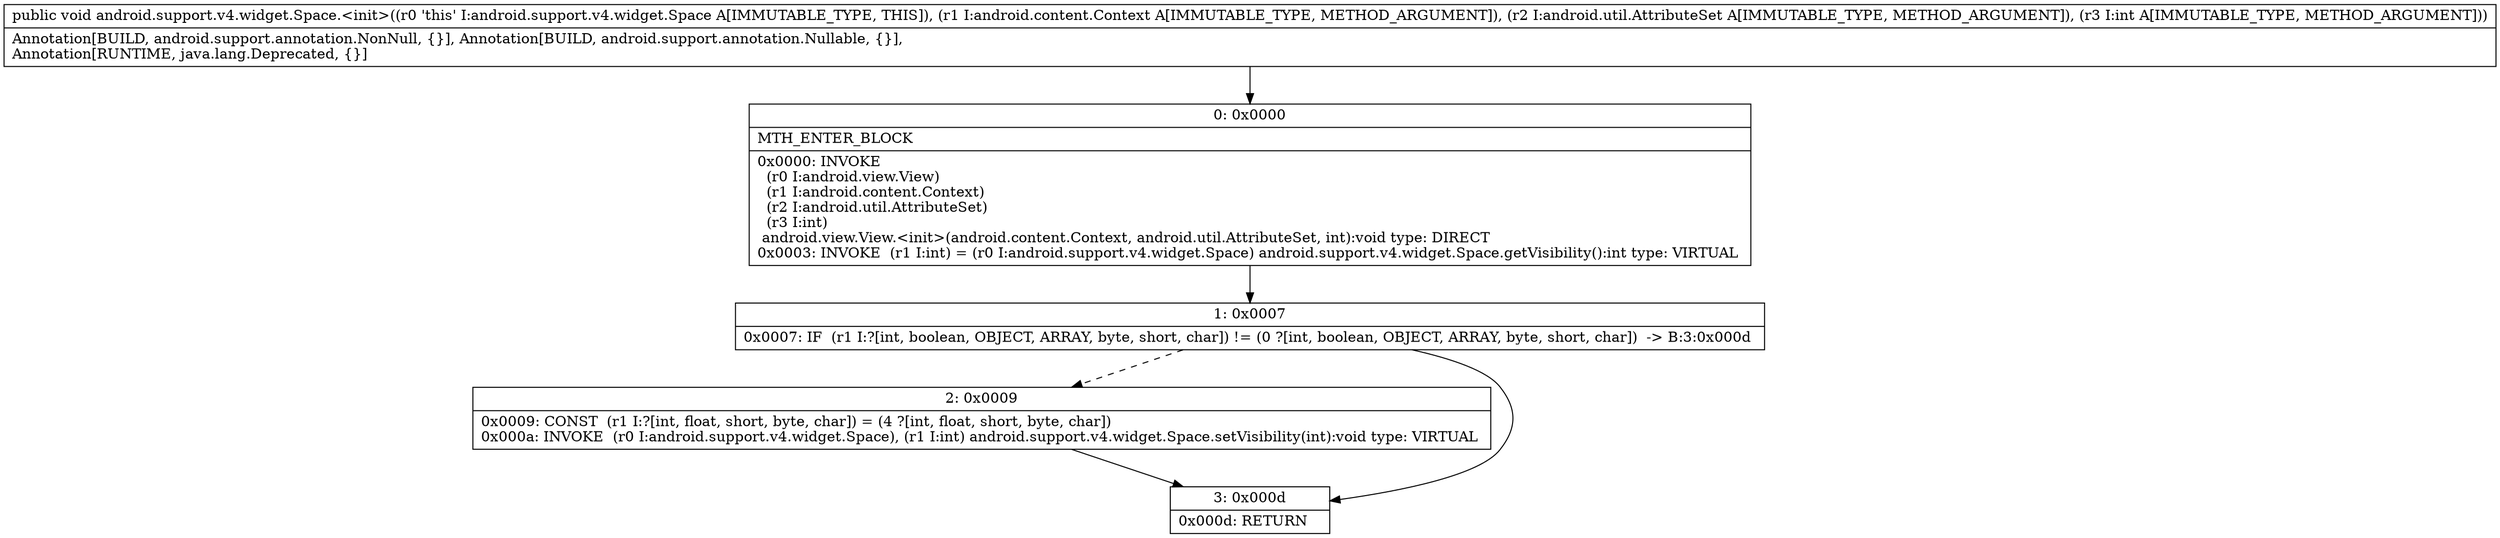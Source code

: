 digraph "CFG forandroid.support.v4.widget.Space.\<init\>(Landroid\/content\/Context;Landroid\/util\/AttributeSet;I)V" {
Node_0 [shape=record,label="{0\:\ 0x0000|MTH_ENTER_BLOCK\l|0x0000: INVOKE  \l  (r0 I:android.view.View)\l  (r1 I:android.content.Context)\l  (r2 I:android.util.AttributeSet)\l  (r3 I:int)\l android.view.View.\<init\>(android.content.Context, android.util.AttributeSet, int):void type: DIRECT \l0x0003: INVOKE  (r1 I:int) = (r0 I:android.support.v4.widget.Space) android.support.v4.widget.Space.getVisibility():int type: VIRTUAL \l}"];
Node_1 [shape=record,label="{1\:\ 0x0007|0x0007: IF  (r1 I:?[int, boolean, OBJECT, ARRAY, byte, short, char]) != (0 ?[int, boolean, OBJECT, ARRAY, byte, short, char])  \-\> B:3:0x000d \l}"];
Node_2 [shape=record,label="{2\:\ 0x0009|0x0009: CONST  (r1 I:?[int, float, short, byte, char]) = (4 ?[int, float, short, byte, char]) \l0x000a: INVOKE  (r0 I:android.support.v4.widget.Space), (r1 I:int) android.support.v4.widget.Space.setVisibility(int):void type: VIRTUAL \l}"];
Node_3 [shape=record,label="{3\:\ 0x000d|0x000d: RETURN   \l}"];
MethodNode[shape=record,label="{public void android.support.v4.widget.Space.\<init\>((r0 'this' I:android.support.v4.widget.Space A[IMMUTABLE_TYPE, THIS]), (r1 I:android.content.Context A[IMMUTABLE_TYPE, METHOD_ARGUMENT]), (r2 I:android.util.AttributeSet A[IMMUTABLE_TYPE, METHOD_ARGUMENT]), (r3 I:int A[IMMUTABLE_TYPE, METHOD_ARGUMENT]))  | Annotation[BUILD, android.support.annotation.NonNull, \{\}], Annotation[BUILD, android.support.annotation.Nullable, \{\}], \lAnnotation[RUNTIME, java.lang.Deprecated, \{\}]\l}"];
MethodNode -> Node_0;
Node_0 -> Node_1;
Node_1 -> Node_2[style=dashed];
Node_1 -> Node_3;
Node_2 -> Node_3;
}

